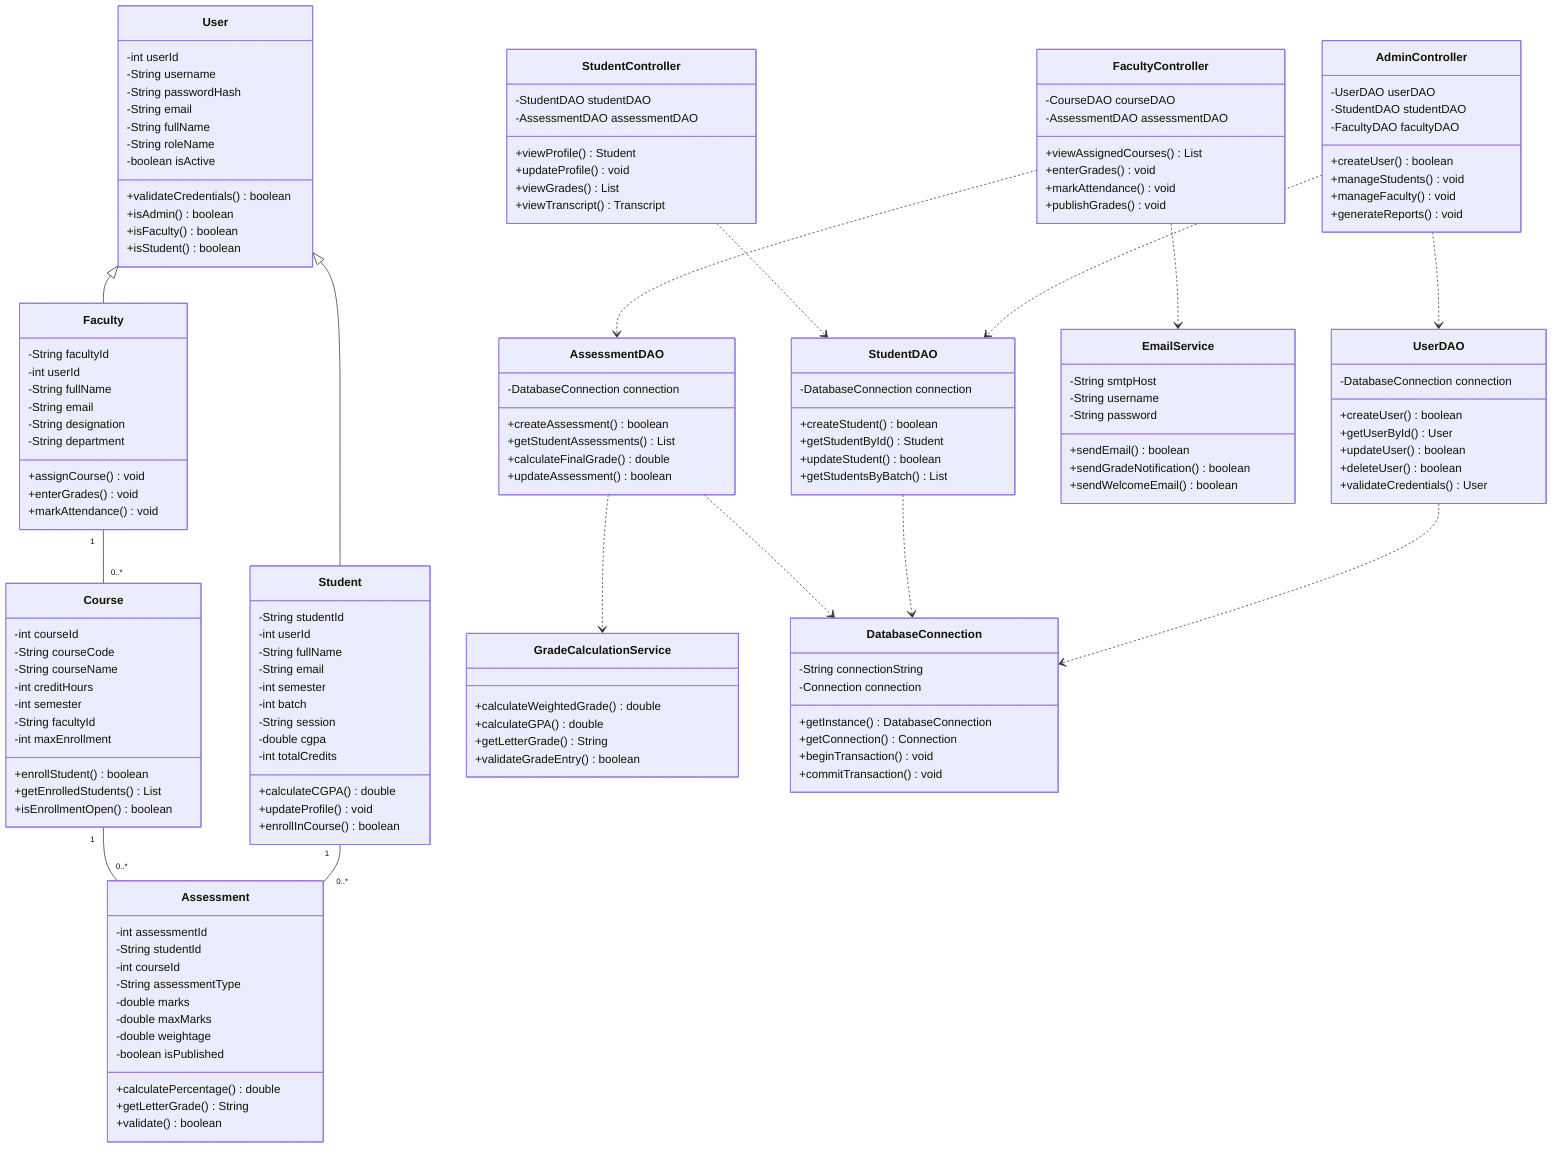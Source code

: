 classDiagram
    %% Core Model Classes
    class User {
        -int userId
        -String username
        -String passwordHash
        -String email
        -String fullName
        -String roleName
        -boolean isActive
        +validateCredentials() boolean
        +isAdmin() boolean
        +isFaculty() boolean
        +isStudent() boolean
    }

    class Student {
        -String studentId
        -int userId
        -String fullName
        -String email
        -int semester
        -int batch
        -String session
        -double cgpa
        -int totalCredits
        +calculateCGPA() double
        +updateProfile() void
        +enrollInCourse() boolean
    }

    class Faculty {
        -String facultyId
        -int userId
        -String fullName
        -String email
        -String designation
        -String department
        +assignCourse() void
        +enterGrades() void
        +markAttendance() void
    }

    class Course {
        -int courseId
        -String courseCode
        -String courseName
        -int creditHours
        -int semester
        -String facultyId
        -int maxEnrollment
        +enrollStudent() boolean
        +getEnrolledStudents() List
        +isEnrollmentOpen() boolean
    }

    class Assessment {
        -int assessmentId
        -String studentId
        -int courseId
        -String assessmentType
        -double marks
        -double maxMarks
        -double weightage
        -boolean isPublished
        +calculatePercentage() double
        +getLetterGrade() String
        +validate() boolean
    }

    %% Controller Classes
    class AdminController {
        -UserDAO userDAO
        -StudentDAO studentDAO
        -FacultyDAO facultyDAO
        +createUser() boolean
        +manageStudents() void
        +manageFaculty() void
        +generateReports() void
    }

    class FacultyController {
        -CourseDAO courseDAO
        -AssessmentDAO assessmentDAO
        +viewAssignedCourses() List
        +enterGrades() void
        +markAttendance() void
        +publishGrades() void
    }

    class StudentController {
        -StudentDAO studentDAO
        -AssessmentDAO assessmentDAO
        +viewProfile() Student
        +updateProfile() void
        +viewGrades() List
        +viewTranscript() Transcript
    }

    %% DAO Classes
    class UserDAO {
        -DatabaseConnection connection
        +createUser() boolean
        +getUserById() User
        +updateUser() boolean
        +deleteUser() boolean
        +validateCredentials() User
    }

    class StudentDAO {
        -DatabaseConnection connection
        +createStudent() boolean
        +getStudentById() Student
        +updateStudent() boolean
        +getStudentsByBatch() List
    }

    class AssessmentDAO {
        -DatabaseConnection connection
        +createAssessment() boolean
        +getStudentAssessments() List
        +calculateFinalGrade() double
        +updateAssessment() boolean
    }

    %% Service Classes
    class GradeCalculationService {
        +calculateWeightedGrade() double
        +calculateGPA() double
        +getLetterGrade() String
        +validateGradeEntry() boolean
    }

    class EmailService {
        -String smtpHost
        -String username
        -String password
        +sendEmail() boolean
        +sendGradeNotification() boolean
        +sendWelcomeEmail() boolean
    }

    class DatabaseConnection {
        -String connectionString
        -Connection connection
        +getInstance() DatabaseConnection
        +getConnection() Connection
        +beginTransaction() void
        +commitTransaction() void
    }

    %% Relationships
    User <|-- Student
    User <|-- Faculty
    
    Student "1" -- "0..*" Assessment
    Course "1" -- "0..*" Assessment
    Faculty "1" -- "0..*" Course
    
    AdminController ..> UserDAO
    AdminController ..> StudentDAO
    FacultyController ..> AssessmentDAO
    StudentController ..> StudentDAO
    
    UserDAO ..> DatabaseConnection
    StudentDAO ..> DatabaseConnection
    AssessmentDAO ..> DatabaseConnection
    
    AssessmentDAO ..> GradeCalculationService
    FacultyController ..> EmailService